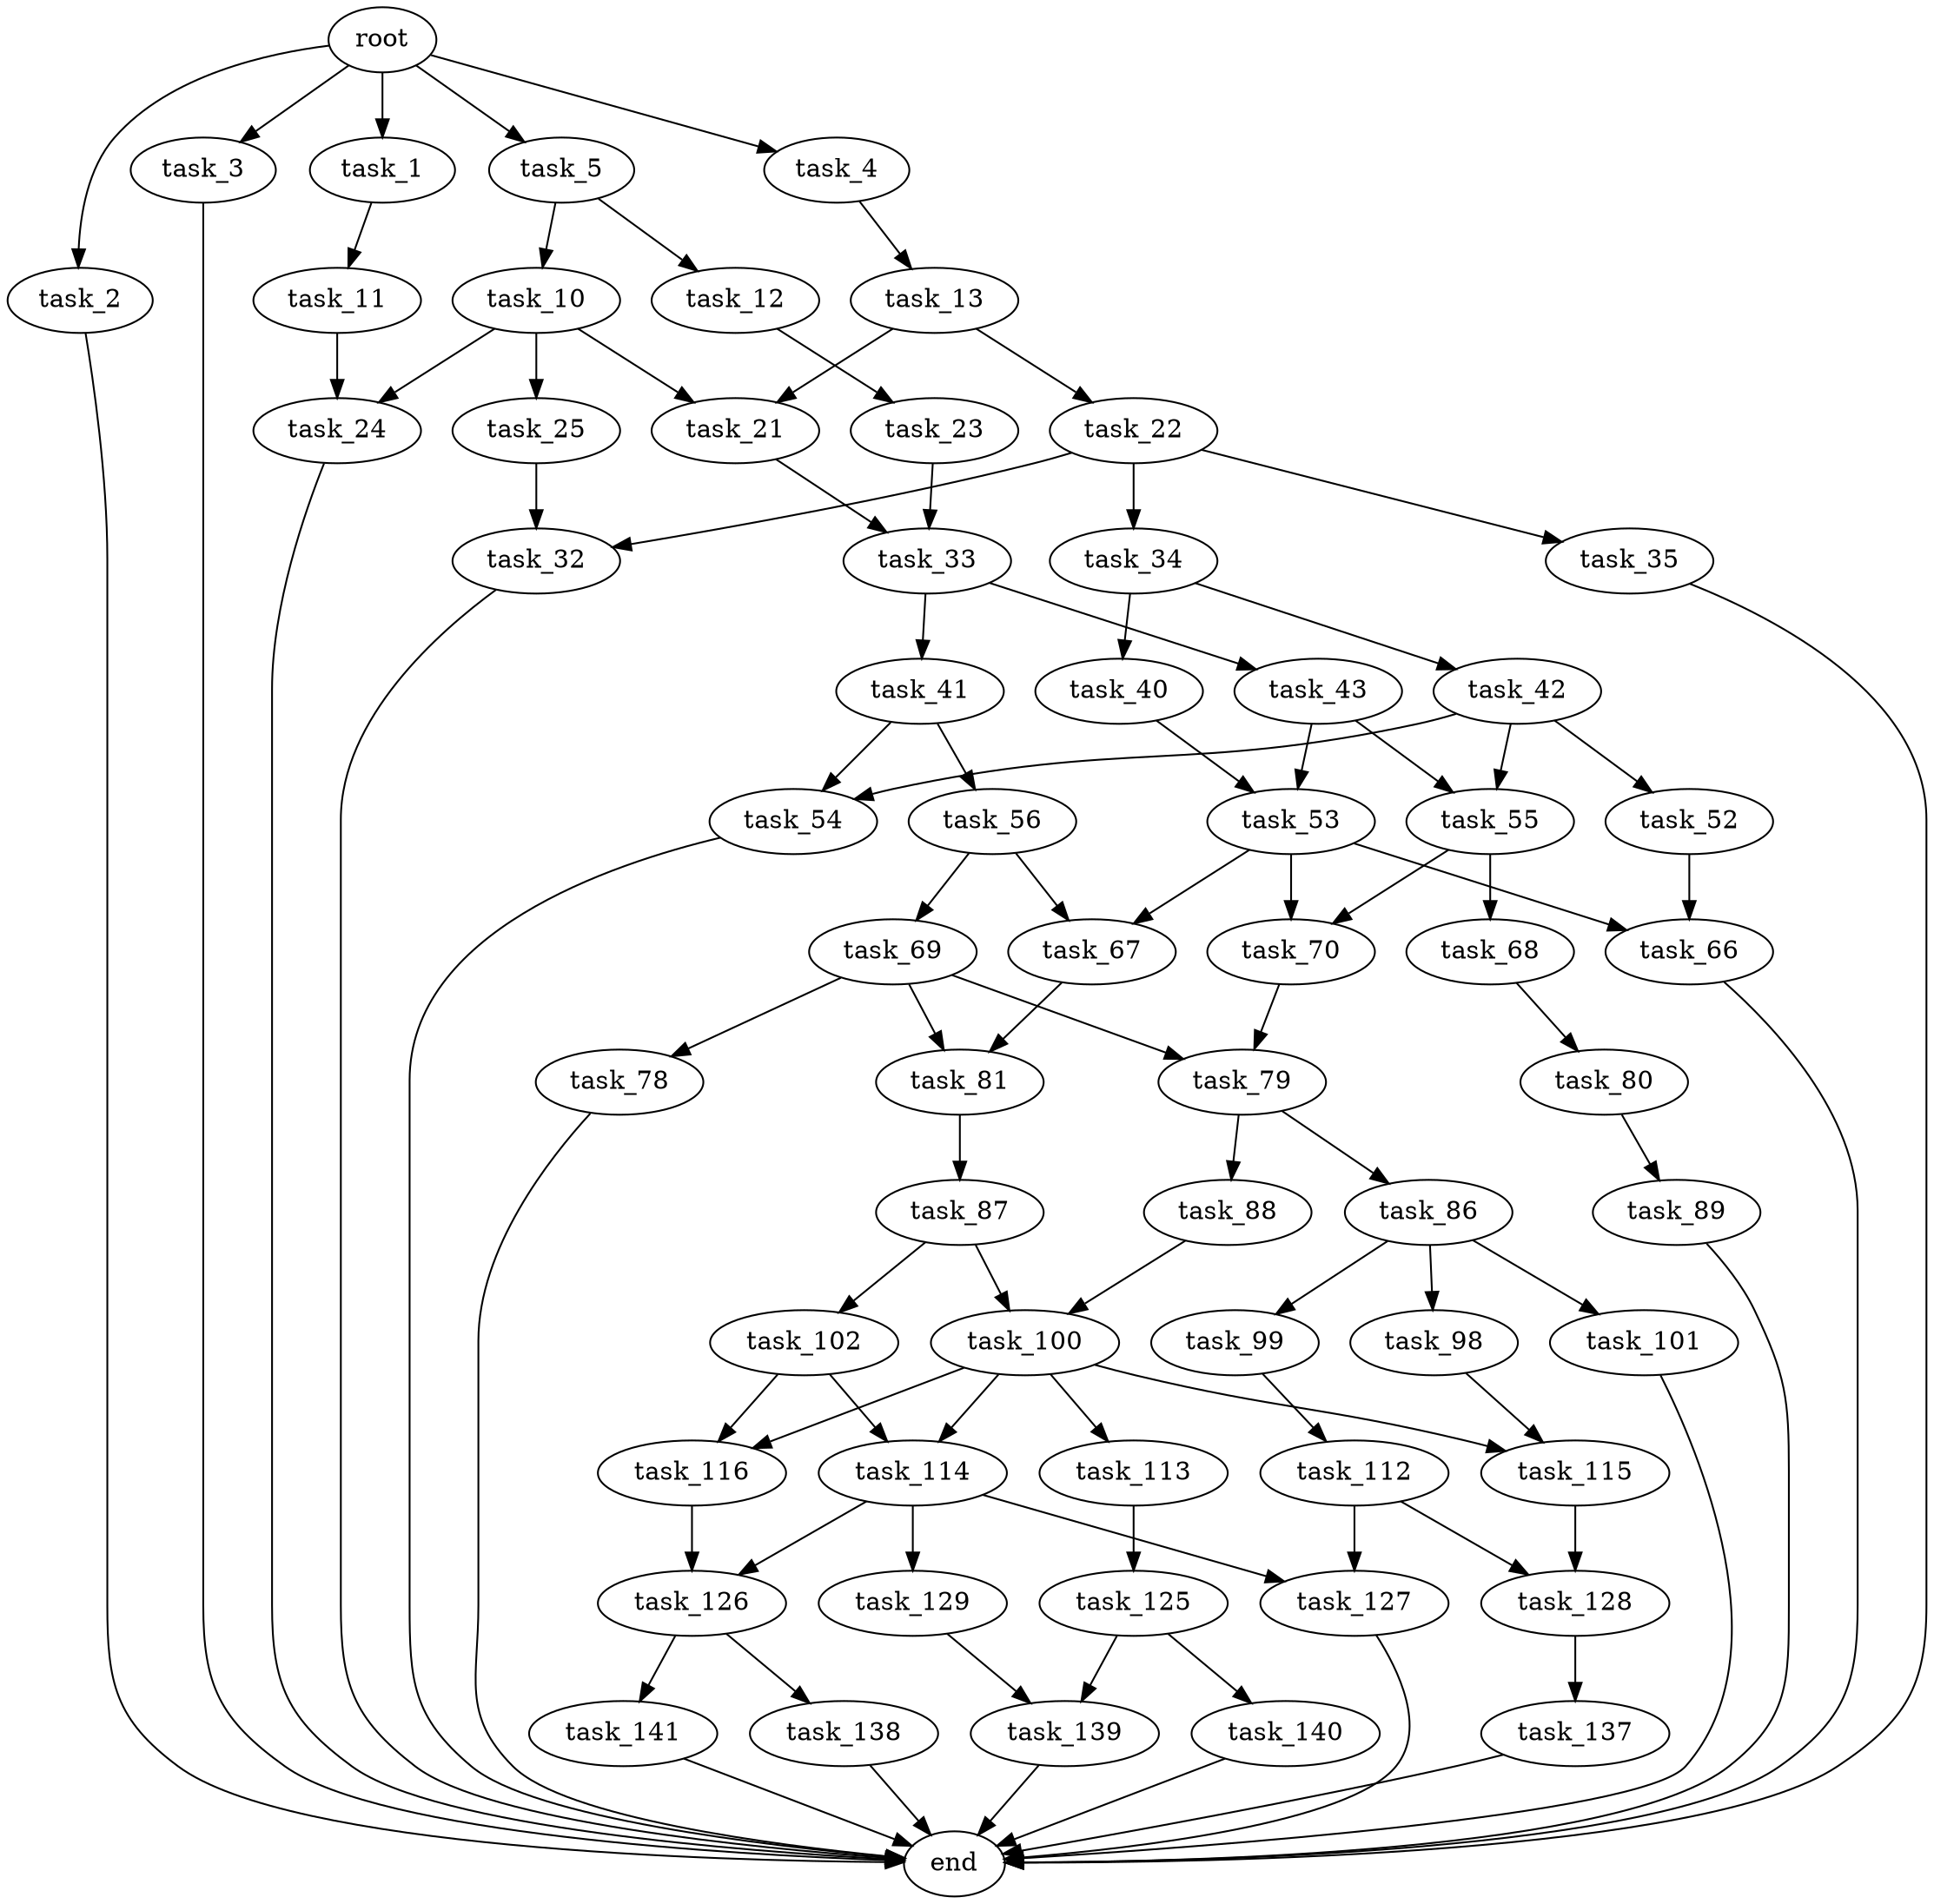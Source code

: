 digraph G {
  root [size="0.000000"];
  task_1 [size="700123991051.000000"];
  task_2 [size="68719476736.000000"];
  task_3 [size="8589934592.000000"];
  task_4 [size="549755813888.000000"];
  task_5 [size="121594013398.000000"];
  task_10 [size="2631443047.000000"];
  task_11 [size="625759069738.000000"];
  task_12 [size="28991029248.000000"];
  task_13 [size="368293445632.000000"];
  task_21 [size="68719476736.000000"];
  task_22 [size="549755813888.000000"];
  task_23 [size="782757789696.000000"];
  task_24 [size="21397731186.000000"];
  task_25 [size="231928233984.000000"];
  task_32 [size="788345031012.000000"];
  task_33 [size="254683711357.000000"];
  task_34 [size="782757789696.000000"];
  task_35 [size="450642837.000000"];
  task_40 [size="28991029248.000000"];
  task_41 [size="3346552255.000000"];
  task_42 [size="10957417720.000000"];
  task_43 [size="28042630062.000000"];
  task_52 [size="15609705267.000000"];
  task_53 [size="8589934592.000000"];
  task_54 [size="68719476736.000000"];
  task_55 [size="549755813888.000000"];
  task_56 [size="12116085454.000000"];
  task_66 [size="3756035168.000000"];
  task_67 [size="116630632274.000000"];
  task_68 [size="368293445632.000000"];
  task_69 [size="782757789696.000000"];
  task_70 [size="549755813888.000000"];
  task_78 [size="134217728000.000000"];
  task_79 [size="41742448170.000000"];
  task_80 [size="8589934592.000000"];
  task_81 [size="134217728000.000000"];
  task_86 [size="326594336711.000000"];
  task_87 [size="28991029248.000000"];
  task_88 [size="134217728000.000000"];
  task_89 [size="806050887201.000000"];
  task_98 [size="12856569332.000000"];
  task_99 [size="28991029248.000000"];
  task_100 [size="14182489028.000000"];
  task_101 [size="12960447068.000000"];
  task_102 [size="4736396017.000000"];
  task_112 [size="549755813888.000000"];
  task_113 [size="6259042067.000000"];
  task_114 [size="18864387734.000000"];
  task_115 [size="68719476736.000000"];
  task_116 [size="7003433439.000000"];
  task_125 [size="284090131855.000000"];
  task_126 [size="6563073938.000000"];
  task_127 [size="178042435653.000000"];
  task_128 [size="871706158786.000000"];
  task_129 [size="358263019838.000000"];
  task_137 [size="134217728000.000000"];
  task_138 [size="1228169984.000000"];
  task_139 [size="455840711430.000000"];
  task_140 [size="642766350804.000000"];
  task_141 [size="134217728000.000000"];
  end [size="0.000000"];

  root -> task_1 [size="1.000000"];
  root -> task_2 [size="1.000000"];
  root -> task_3 [size="1.000000"];
  root -> task_4 [size="1.000000"];
  root -> task_5 [size="1.000000"];
  task_1 -> task_11 [size="679477248.000000"];
  task_2 -> end [size="1.000000"];
  task_3 -> end [size="1.000000"];
  task_4 -> task_13 [size="536870912.000000"];
  task_5 -> task_10 [size="411041792.000000"];
  task_5 -> task_12 [size="411041792.000000"];
  task_10 -> task_21 [size="75497472.000000"];
  task_10 -> task_24 [size="75497472.000000"];
  task_10 -> task_25 [size="75497472.000000"];
  task_11 -> task_24 [size="679477248.000000"];
  task_12 -> task_23 [size="75497472.000000"];
  task_13 -> task_21 [size="411041792.000000"];
  task_13 -> task_22 [size="411041792.000000"];
  task_21 -> task_33 [size="134217728.000000"];
  task_22 -> task_32 [size="536870912.000000"];
  task_22 -> task_34 [size="536870912.000000"];
  task_22 -> task_35 [size="536870912.000000"];
  task_23 -> task_33 [size="679477248.000000"];
  task_24 -> end [size="1.000000"];
  task_25 -> task_32 [size="301989888.000000"];
  task_32 -> end [size="1.000000"];
  task_33 -> task_41 [size="411041792.000000"];
  task_33 -> task_43 [size="411041792.000000"];
  task_34 -> task_40 [size="679477248.000000"];
  task_34 -> task_42 [size="679477248.000000"];
  task_35 -> end [size="1.000000"];
  task_40 -> task_53 [size="75497472.000000"];
  task_41 -> task_54 [size="75497472.000000"];
  task_41 -> task_56 [size="75497472.000000"];
  task_42 -> task_52 [size="679477248.000000"];
  task_42 -> task_54 [size="679477248.000000"];
  task_42 -> task_55 [size="679477248.000000"];
  task_43 -> task_53 [size="679477248.000000"];
  task_43 -> task_55 [size="679477248.000000"];
  task_52 -> task_66 [size="411041792.000000"];
  task_53 -> task_66 [size="33554432.000000"];
  task_53 -> task_67 [size="33554432.000000"];
  task_53 -> task_70 [size="33554432.000000"];
  task_54 -> end [size="1.000000"];
  task_55 -> task_68 [size="536870912.000000"];
  task_55 -> task_70 [size="536870912.000000"];
  task_56 -> task_67 [size="301989888.000000"];
  task_56 -> task_69 [size="301989888.000000"];
  task_66 -> end [size="1.000000"];
  task_67 -> task_81 [size="301989888.000000"];
  task_68 -> task_80 [size="411041792.000000"];
  task_69 -> task_78 [size="679477248.000000"];
  task_69 -> task_79 [size="679477248.000000"];
  task_69 -> task_81 [size="679477248.000000"];
  task_70 -> task_79 [size="536870912.000000"];
  task_78 -> end [size="1.000000"];
  task_79 -> task_86 [size="75497472.000000"];
  task_79 -> task_88 [size="75497472.000000"];
  task_80 -> task_89 [size="33554432.000000"];
  task_81 -> task_87 [size="209715200.000000"];
  task_86 -> task_98 [size="536870912.000000"];
  task_86 -> task_99 [size="536870912.000000"];
  task_86 -> task_101 [size="536870912.000000"];
  task_87 -> task_100 [size="75497472.000000"];
  task_87 -> task_102 [size="75497472.000000"];
  task_88 -> task_100 [size="209715200.000000"];
  task_89 -> end [size="1.000000"];
  task_98 -> task_115 [size="411041792.000000"];
  task_99 -> task_112 [size="75497472.000000"];
  task_100 -> task_113 [size="301989888.000000"];
  task_100 -> task_114 [size="301989888.000000"];
  task_100 -> task_115 [size="301989888.000000"];
  task_100 -> task_116 [size="301989888.000000"];
  task_101 -> end [size="1.000000"];
  task_102 -> task_114 [size="536870912.000000"];
  task_102 -> task_116 [size="536870912.000000"];
  task_112 -> task_127 [size="536870912.000000"];
  task_112 -> task_128 [size="536870912.000000"];
  task_113 -> task_125 [size="301989888.000000"];
  task_114 -> task_126 [size="838860800.000000"];
  task_114 -> task_127 [size="838860800.000000"];
  task_114 -> task_129 [size="838860800.000000"];
  task_115 -> task_128 [size="134217728.000000"];
  task_116 -> task_126 [size="33554432.000000"];
  task_125 -> task_139 [size="209715200.000000"];
  task_125 -> task_140 [size="209715200.000000"];
  task_126 -> task_138 [size="134217728.000000"];
  task_126 -> task_141 [size="134217728.000000"];
  task_127 -> end [size="1.000000"];
  task_128 -> task_137 [size="838860800.000000"];
  task_129 -> task_139 [size="536870912.000000"];
  task_137 -> end [size="1.000000"];
  task_138 -> end [size="1.000000"];
  task_139 -> end [size="1.000000"];
  task_140 -> end [size="1.000000"];
  task_141 -> end [size="1.000000"];
}
